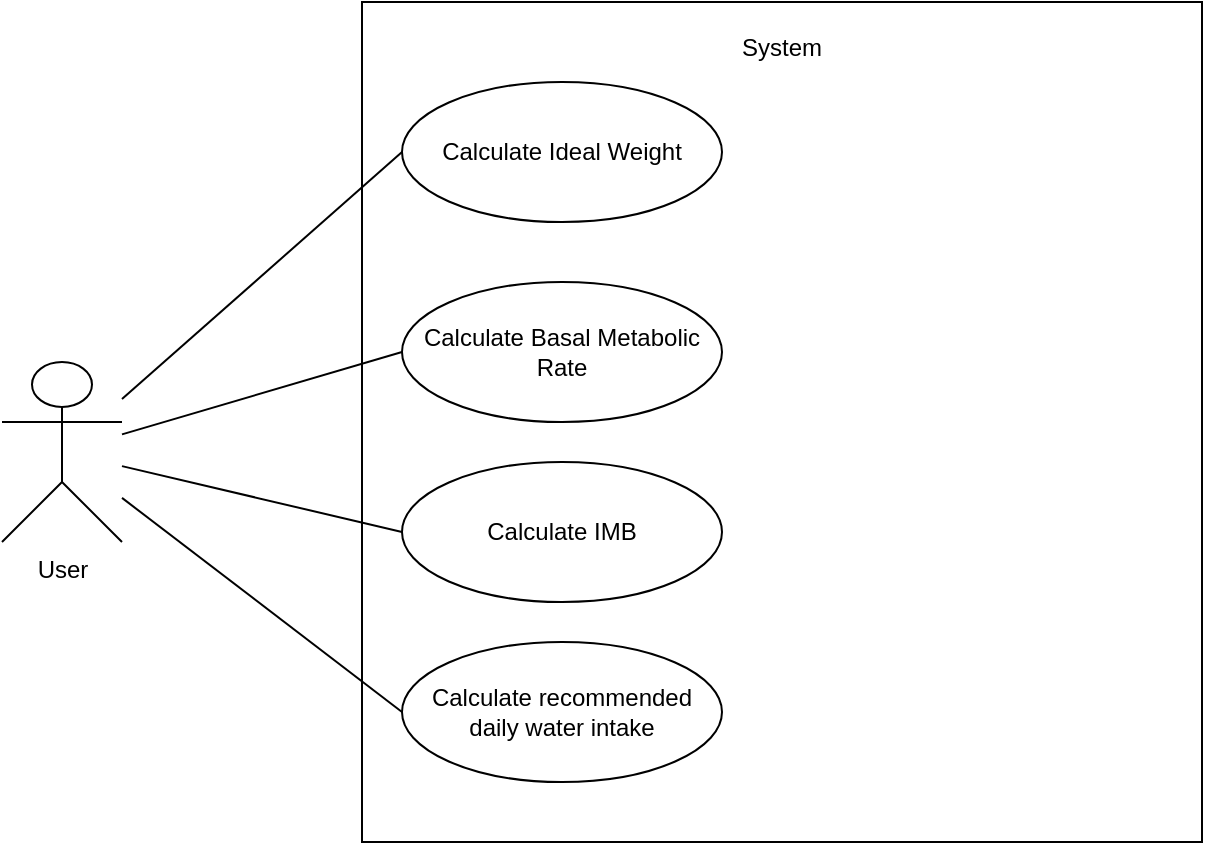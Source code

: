 <mxfile version="24.0.2" type="device">
  <diagram name="Página-1" id="BEBTV5SIxSF2EIntQrWF">
    <mxGraphModel dx="1018" dy="514" grid="1" gridSize="10" guides="1" tooltips="1" connect="1" arrows="1" fold="1" page="1" pageScale="1" pageWidth="827" pageHeight="1169" math="0" shadow="0">
      <root>
        <mxCell id="0" />
        <mxCell id="1" parent="0" />
        <mxCell id="Td9s68YtqNVe94qM7-hu-1" value="User&lt;div&gt;&lt;br&gt;&lt;/div&gt;" style="shape=umlActor;verticalLabelPosition=bottom;verticalAlign=top;html=1;outlineConnect=0;" vertex="1" parent="1">
          <mxGeometry x="120" y="230" width="60" height="90" as="geometry" />
        </mxCell>
        <mxCell id="Td9s68YtqNVe94qM7-hu-2" value="&lt;div&gt;System&lt;/div&gt;&lt;div&gt;&lt;br&gt;&lt;/div&gt;&lt;div&gt;&lt;br&gt;&lt;/div&gt;&lt;div&gt;&lt;br&gt;&lt;/div&gt;&lt;div&gt;&lt;br&gt;&lt;/div&gt;&lt;div&gt;&lt;br&gt;&lt;/div&gt;&lt;div&gt;&lt;br&gt;&lt;/div&gt;&lt;div&gt;&lt;br&gt;&lt;/div&gt;&lt;div&gt;&lt;br&gt;&lt;/div&gt;&lt;div&gt;&lt;br&gt;&lt;/div&gt;&lt;div&gt;&lt;br&gt;&lt;/div&gt;&lt;div&gt;&lt;br&gt;&lt;/div&gt;&lt;div&gt;&lt;br&gt;&lt;/div&gt;&lt;div&gt;&lt;br&gt;&lt;/div&gt;&lt;div&gt;&lt;br&gt;&lt;/div&gt;&lt;div&gt;&lt;br&gt;&lt;/div&gt;&lt;div&gt;&lt;br&gt;&lt;/div&gt;&lt;div&gt;&lt;br&gt;&lt;/div&gt;&lt;div&gt;&lt;br&gt;&lt;/div&gt;&lt;div&gt;&lt;br&gt;&lt;/div&gt;&lt;div&gt;&lt;br&gt;&lt;/div&gt;&lt;div&gt;&lt;br&gt;&lt;/div&gt;&lt;div&gt;&lt;br&gt;&lt;/div&gt;&lt;div&gt;&lt;br&gt;&lt;/div&gt;&lt;div&gt;&lt;br&gt;&lt;/div&gt;&lt;div&gt;&lt;br&gt;&lt;/div&gt;&lt;div&gt;&lt;br&gt;&lt;/div&gt;" style="whiteSpace=wrap;html=1;aspect=fixed;" vertex="1" parent="1">
          <mxGeometry x="300" y="50" width="420" height="420" as="geometry" />
        </mxCell>
        <mxCell id="Td9s68YtqNVe94qM7-hu-3" value="Calculate Ideal Weight" style="ellipse;whiteSpace=wrap;html=1;" vertex="1" parent="1">
          <mxGeometry x="320" y="90" width="160" height="70" as="geometry" />
        </mxCell>
        <mxCell id="Td9s68YtqNVe94qM7-hu-4" value="Calculate Basal Metabolic Rate" style="ellipse;whiteSpace=wrap;html=1;" vertex="1" parent="1">
          <mxGeometry x="320" y="190" width="160" height="70" as="geometry" />
        </mxCell>
        <mxCell id="Td9s68YtqNVe94qM7-hu-5" value="" style="endArrow=none;html=1;rounded=0;entryX=0;entryY=0.5;entryDx=0;entryDy=0;" edge="1" parent="1" source="Td9s68YtqNVe94qM7-hu-1" target="Td9s68YtqNVe94qM7-hu-4">
          <mxGeometry width="50" height="50" relative="1" as="geometry">
            <mxPoint x="390" y="290" as="sourcePoint" />
            <mxPoint x="440" y="240" as="targetPoint" />
          </mxGeometry>
        </mxCell>
        <mxCell id="Td9s68YtqNVe94qM7-hu-6" value="" style="endArrow=none;html=1;rounded=0;entryX=0;entryY=0.5;entryDx=0;entryDy=0;" edge="1" parent="1" source="Td9s68YtqNVe94qM7-hu-1" target="Td9s68YtqNVe94qM7-hu-3">
          <mxGeometry width="50" height="50" relative="1" as="geometry">
            <mxPoint x="190" y="260" as="sourcePoint" />
            <mxPoint x="330" y="245" as="targetPoint" />
          </mxGeometry>
        </mxCell>
        <mxCell id="Td9s68YtqNVe94qM7-hu-7" value="Calculate IMB" style="ellipse;whiteSpace=wrap;html=1;" vertex="1" parent="1">
          <mxGeometry x="320" y="280" width="160" height="70" as="geometry" />
        </mxCell>
        <mxCell id="Td9s68YtqNVe94qM7-hu-8" value="Calculate recommended daily water intake" style="ellipse;whiteSpace=wrap;html=1;" vertex="1" parent="1">
          <mxGeometry x="320" y="370" width="160" height="70" as="geometry" />
        </mxCell>
        <mxCell id="Td9s68YtqNVe94qM7-hu-9" value="" style="endArrow=none;html=1;rounded=0;entryX=0;entryY=0.5;entryDx=0;entryDy=0;" edge="1" parent="1" source="Td9s68YtqNVe94qM7-hu-1" target="Td9s68YtqNVe94qM7-hu-7">
          <mxGeometry width="50" height="50" relative="1" as="geometry">
            <mxPoint x="190" y="260" as="sourcePoint" />
            <mxPoint x="520" y="230" as="targetPoint" />
          </mxGeometry>
        </mxCell>
        <mxCell id="Td9s68YtqNVe94qM7-hu-10" value="" style="endArrow=none;html=1;rounded=0;entryX=0;entryY=0.5;entryDx=0;entryDy=0;" edge="1" parent="1" source="Td9s68YtqNVe94qM7-hu-1" target="Td9s68YtqNVe94qM7-hu-8">
          <mxGeometry width="50" height="50" relative="1" as="geometry">
            <mxPoint x="190" y="260" as="sourcePoint" />
            <mxPoint x="330" y="325" as="targetPoint" />
          </mxGeometry>
        </mxCell>
      </root>
    </mxGraphModel>
  </diagram>
</mxfile>
